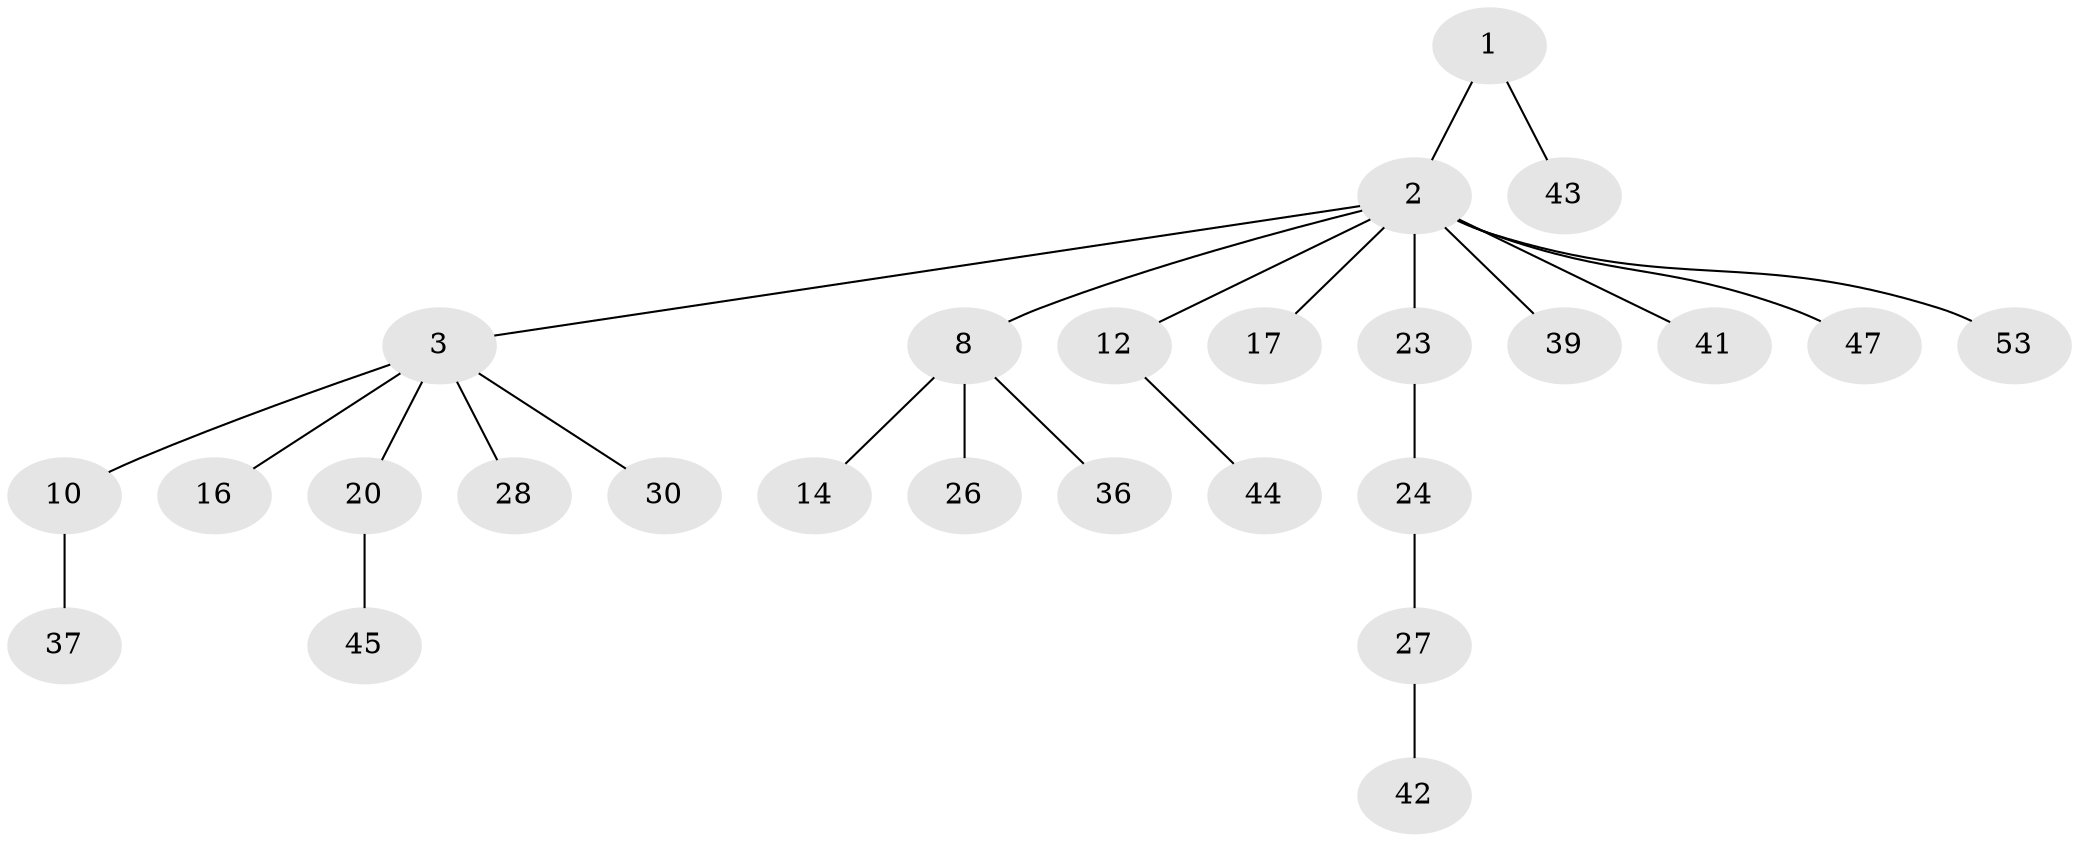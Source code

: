 // original degree distribution, {2: 0.3076923076923077, 9: 0.015384615384615385, 5: 0.03076923076923077, 1: 0.46153846153846156, 3: 0.13846153846153847, 4: 0.046153846153846156}
// Generated by graph-tools (version 1.1) at 2025/19/03/04/25 18:19:03]
// undirected, 26 vertices, 25 edges
graph export_dot {
graph [start="1"]
  node [color=gray90,style=filled];
  1 [super="+22"];
  2 [super="+18+32+6+19+15"];
  3 [super="+4+25+5+13"];
  8 [super="+9+61+11"];
  10;
  12;
  14;
  16 [super="+33+48"];
  17;
  20 [super="+34"];
  23;
  24;
  26 [super="+59+51"];
  27;
  28 [super="+40"];
  30;
  36 [super="+54"];
  37 [super="+38"];
  39;
  41 [super="+49"];
  42 [super="+62+46"];
  43;
  44;
  45 [super="+55+57"];
  47;
  53;
  1 -- 2;
  1 -- 43;
  2 -- 3;
  2 -- 8;
  2 -- 17;
  2 -- 39;
  2 -- 12;
  2 -- 53;
  2 -- 23;
  2 -- 41;
  2 -- 47;
  3 -- 28;
  3 -- 30;
  3 -- 16;
  3 -- 10;
  3 -- 20;
  8 -- 26;
  8 -- 36;
  8 -- 14;
  10 -- 37;
  12 -- 44;
  20 -- 45;
  23 -- 24;
  24 -- 27;
  27 -- 42;
}
